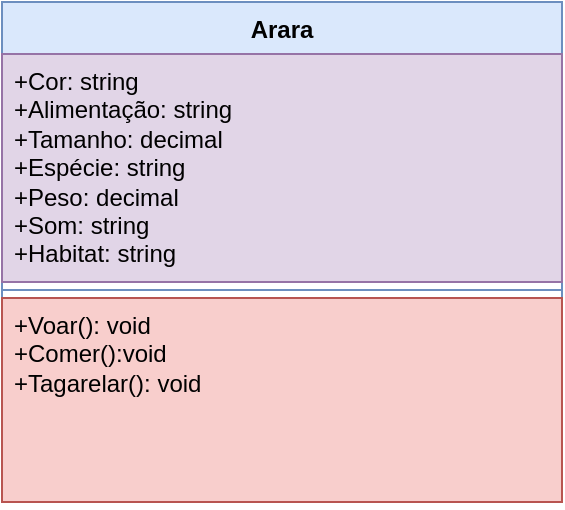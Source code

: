 <mxfile version="21.6.9" type="device">
  <diagram name="Página-1" id="MPTAq5mmowd-xnmzln34">
    <mxGraphModel dx="600" dy="328" grid="1" gridSize="10" guides="1" tooltips="1" connect="1" arrows="1" fold="1" page="1" pageScale="1" pageWidth="827" pageHeight="1169" math="0" shadow="0">
      <root>
        <mxCell id="0" />
        <mxCell id="1" parent="0" />
        <mxCell id="xdMg7J4vs6wQq1NSMJvJ-1" value="Arara" style="swimlane;fontStyle=1;align=center;verticalAlign=top;childLayout=stackLayout;horizontal=1;startSize=26;horizontalStack=0;resizeParent=1;resizeParentMax=0;resizeLast=0;collapsible=1;marginBottom=0;whiteSpace=wrap;html=1;fillColor=#dae8fc;strokeColor=#6c8ebf;" vertex="1" parent="1">
          <mxGeometry x="330" y="170" width="280" height="250" as="geometry" />
        </mxCell>
        <mxCell id="xdMg7J4vs6wQq1NSMJvJ-2" value="+Cor: string&lt;br&gt;+Alimentação: string&lt;br&gt;+Tamanho: decimal&lt;br&gt;+Espécie: string&lt;br&gt;+Peso: decimal&lt;br&gt;+Som: string&lt;br&gt;+Habitat: string" style="text;strokeColor=#9673a6;fillColor=#e1d5e7;align=left;verticalAlign=top;spacingLeft=4;spacingRight=4;overflow=hidden;rotatable=0;points=[[0,0.5],[1,0.5]];portConstraint=eastwest;whiteSpace=wrap;html=1;" vertex="1" parent="xdMg7J4vs6wQq1NSMJvJ-1">
          <mxGeometry y="26" width="280" height="114" as="geometry" />
        </mxCell>
        <mxCell id="xdMg7J4vs6wQq1NSMJvJ-3" value="" style="line;strokeWidth=1;fillColor=none;align=left;verticalAlign=middle;spacingTop=-1;spacingLeft=3;spacingRight=3;rotatable=0;labelPosition=right;points=[];portConstraint=eastwest;strokeColor=inherit;" vertex="1" parent="xdMg7J4vs6wQq1NSMJvJ-1">
          <mxGeometry y="140" width="280" height="8" as="geometry" />
        </mxCell>
        <mxCell id="xdMg7J4vs6wQq1NSMJvJ-4" value="+Voar(): void&lt;br&gt;+Comer():void&lt;br&gt;+Tagarelar(): void" style="text;strokeColor=#b85450;fillColor=#f8cecc;align=left;verticalAlign=top;spacingLeft=4;spacingRight=4;overflow=hidden;rotatable=0;points=[[0,0.5],[1,0.5]];portConstraint=eastwest;whiteSpace=wrap;html=1;" vertex="1" parent="xdMg7J4vs6wQq1NSMJvJ-1">
          <mxGeometry y="148" width="280" height="102" as="geometry" />
        </mxCell>
      </root>
    </mxGraphModel>
  </diagram>
</mxfile>
